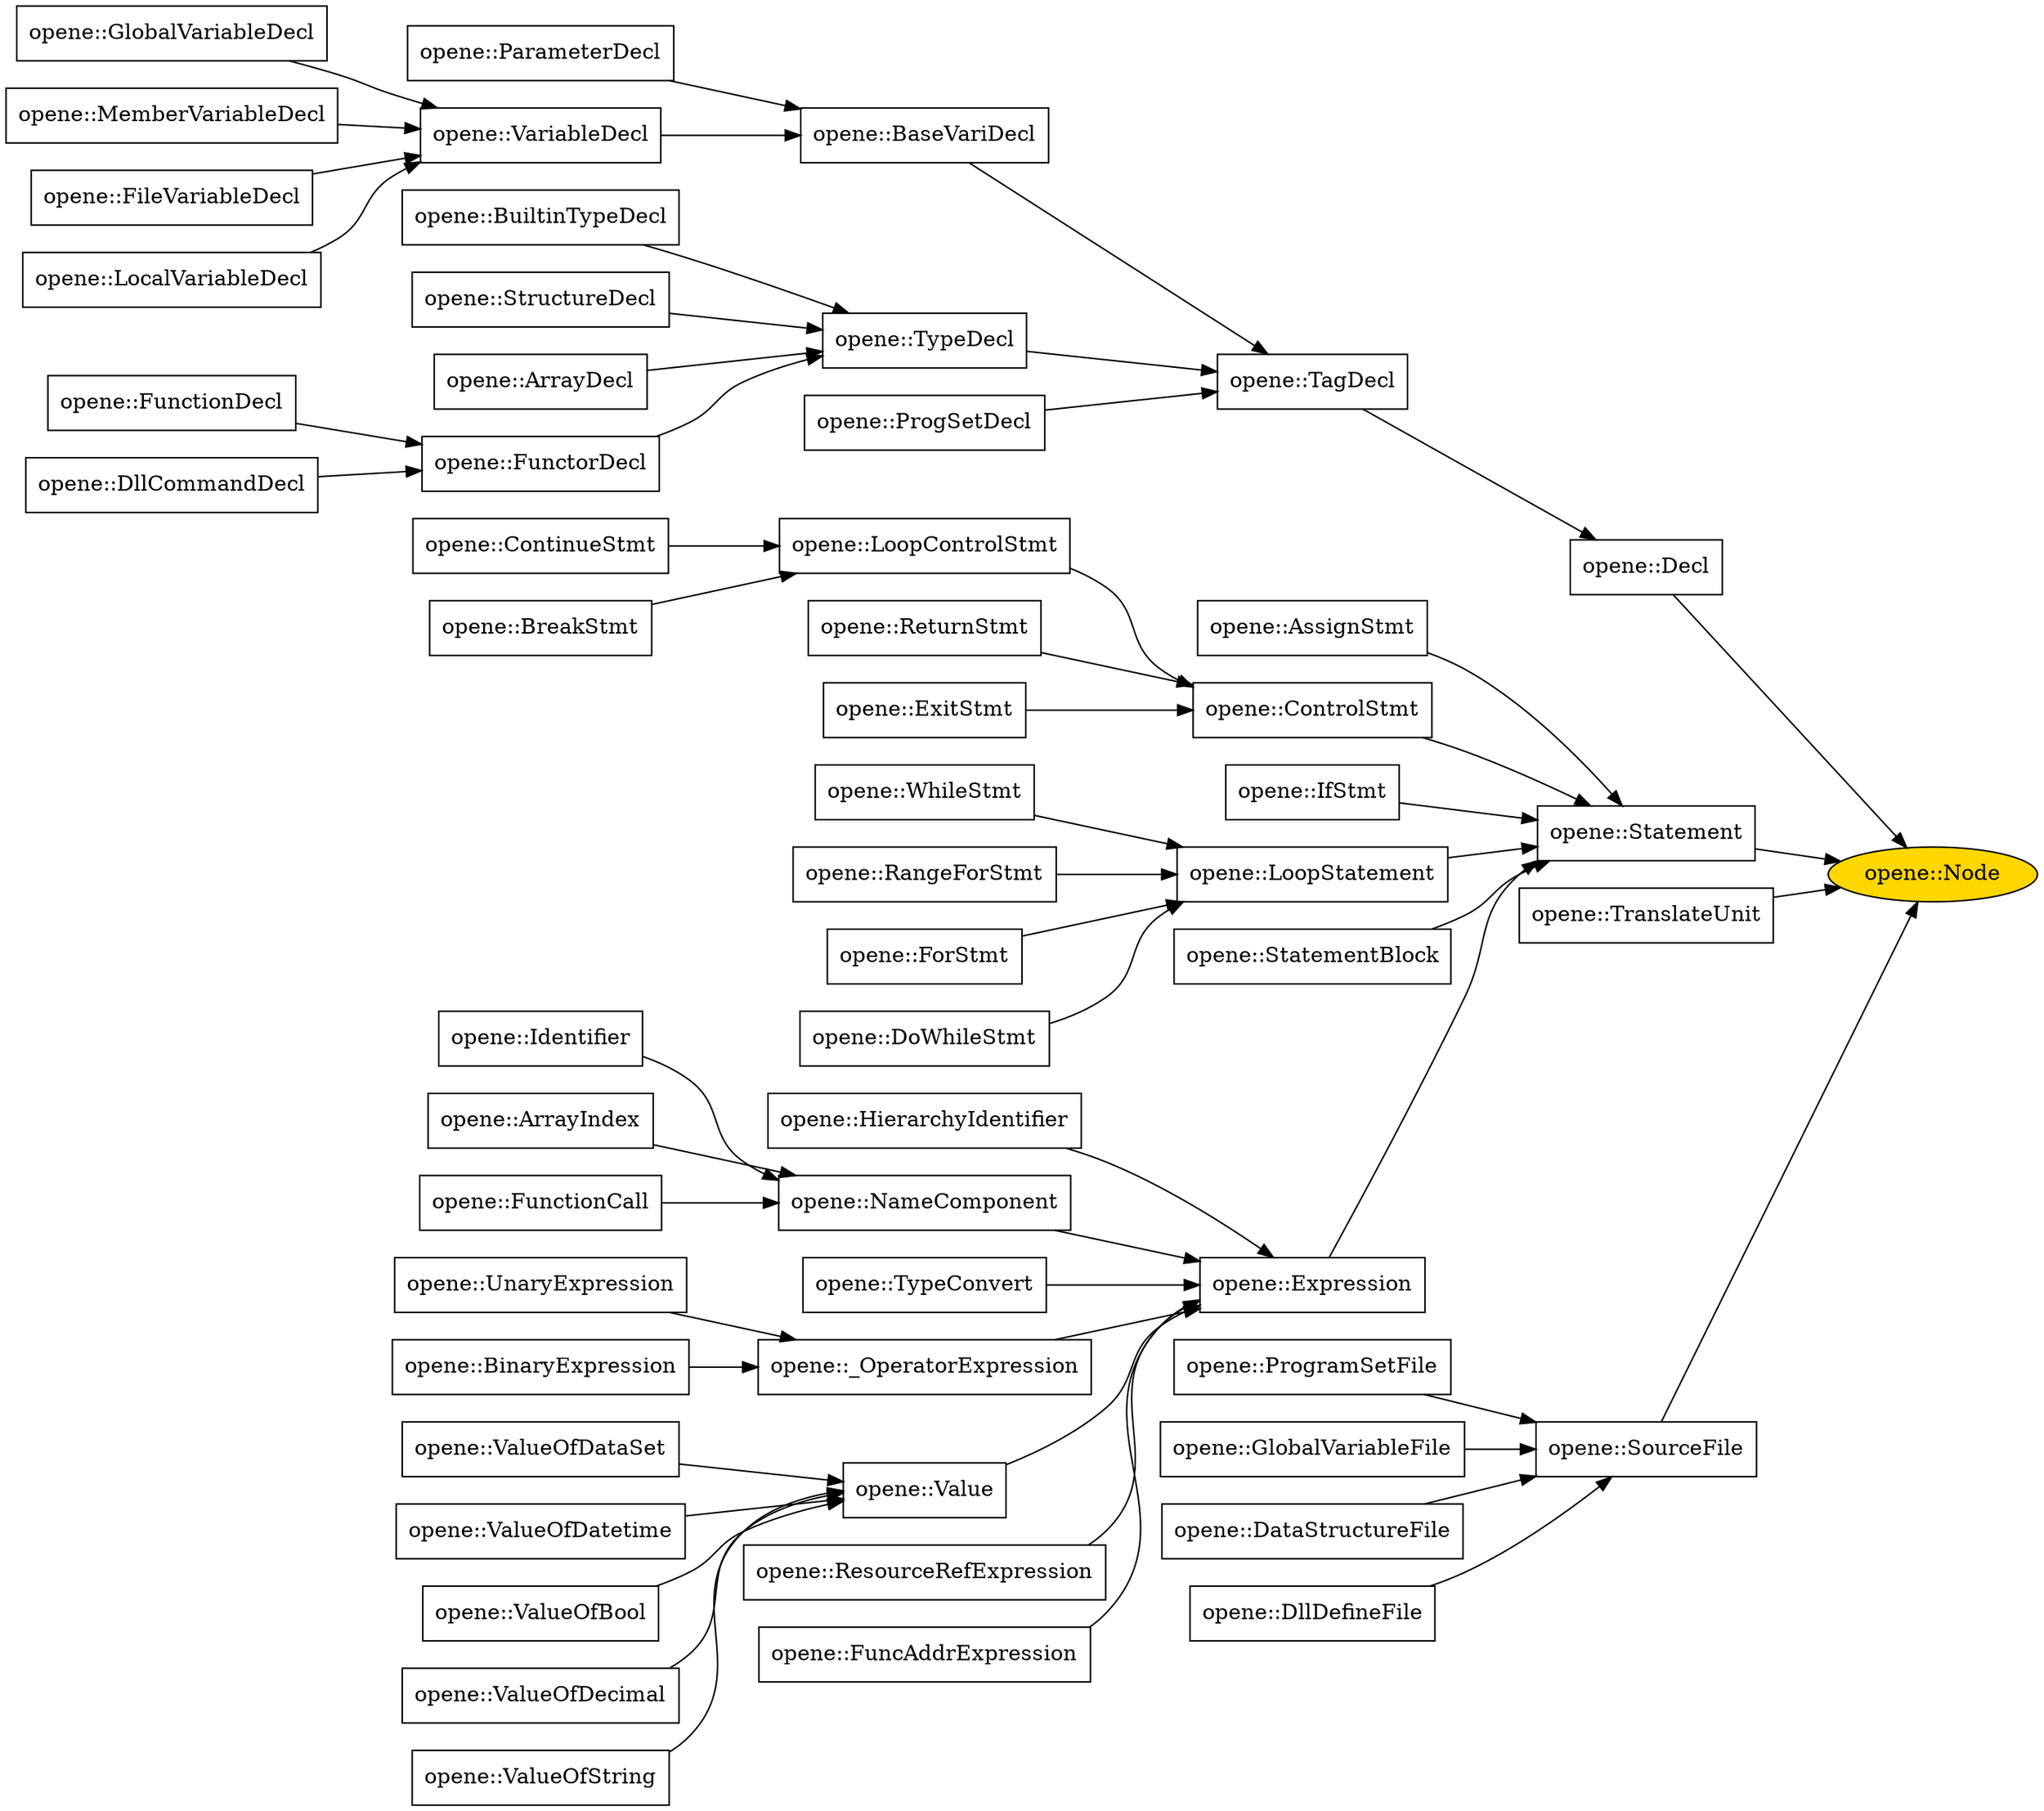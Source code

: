 digraph G {
	rankdir=LR;
	node[shape=box];

	# Class inheritance link.
	"opene::SourceFile" -> "opene::Node"
	"opene::ProgramSetFile" -> "opene::SourceFile"
	"opene::GlobalVariableFile" -> "opene::SourceFile"
	"opene::DataStructureFile" -> "opene::SourceFile"
	"opene::DllDefineFile" -> "opene::SourceFile"
	"opene::Decl" -> "opene::Node"
	"opene::TagDecl" -> "opene::Decl"
	"opene::BaseVariDecl" -> "opene::TagDecl"
	"opene::ParameterDecl" -> "opene::BaseVariDecl"
	"opene::VariableDecl" -> "opene::BaseVariDecl"
	"opene::GlobalVariableDecl" -> "opene::VariableDecl"
	"opene::MemberVariableDecl" -> "opene::VariableDecl"
	"opene::FileVariableDecl" -> "opene::VariableDecl"
	"opene::LocalVariableDecl" -> "opene::VariableDecl"
	"opene::TypeDecl" -> "opene::TagDecl"
	"opene::BuiltinTypeDecl" -> "opene::TypeDecl"
	"opene::StructureDecl" -> "opene::TypeDecl"
	"opene::ArrayDecl" -> "opene::TypeDecl"
	"opene::FunctorDecl" -> "opene::TypeDecl"
	"opene::FunctionDecl" -> "opene::FunctorDecl"
	"opene::DllCommandDecl" -> "opene::FunctorDecl"
	"opene::ProgSetDecl" -> "opene::TagDecl"
	"opene::Statement" -> "opene::Node"
	"opene::AssignStmt" -> "opene::Statement"
	"opene::ControlStmt" -> "opene::Statement"
	"opene::LoopControlStmt" -> "opene::ControlStmt"
	"opene::ContinueStmt" -> "opene::LoopControlStmt"
	"opene::BreakStmt" -> "opene::LoopControlStmt"
	"opene::ReturnStmt" -> "opene::ControlStmt"
	"opene::ExitStmt" -> "opene::ControlStmt"
	"opene::IfStmt" -> "opene::Statement"
	"opene::LoopStatement" -> "opene::Statement"
	"opene::WhileStmt" -> "opene::LoopStatement"
	"opene::RangeForStmt" -> "opene::LoopStatement"
	"opene::ForStmt" -> "opene::LoopStatement"
	"opene::DoWhileStmt" -> "opene::LoopStatement"
	"opene::StatementBlock" -> "opene::Statement"
	"opene::Expression" -> "opene::Statement"
	"opene::HierarchyIdentifier" -> "opene::Expression"
	"opene::NameComponent" -> "opene::Expression"
	"opene::Identifier" -> "opene::NameComponent"
	"opene::ArrayIndex" -> "opene::NameComponent"
	"opene::FunctionCall" -> "opene::NameComponent"
	"opene::TypeConvert" -> "opene::Expression"
	"opene::_OperatorExpression" -> "opene::Expression"
	"opene::UnaryExpression" -> "opene::_OperatorExpression"
	"opene::BinaryExpression" -> "opene::_OperatorExpression"
	"opene::Value" -> "opene::Expression"
	"opene::ValueOfDataSet" -> "opene::Value"
	"opene::ValueOfDatetime" -> "opene::Value"
	"opene::ResourceRefExpression" -> "opene::Expression"
	"opene::FuncAddrExpression" -> "opene::Expression"
	"opene::ValueOfBool" -> "opene::Value"
	"opene::ValueOfDecimal" -> "opene::Value"
	"opene::ValueOfString" -> "opene::Value"
	"opene::TranslateUnit" -> "opene::Node"
	"opene::Node"[shape=ellipse fillcolor=gold style=filled];
}
